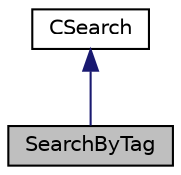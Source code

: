 digraph "SearchByTag"
{
 // LATEX_PDF_SIZE
  edge [fontname="Helvetica",fontsize="10",labelfontname="Helvetica",labelfontsize="10"];
  node [fontname="Helvetica",fontsize="10",shape=record];
  Node1 [label="SearchByTag",height=0.2,width=0.4,color="black", fillcolor="grey75", style="filled", fontcolor="black",tooltip="Class derived from CSearch class, handles only tag search."];
  Node2 -> Node1 [dir="back",color="midnightblue",fontsize="10",style="solid",fontname="Helvetica"];
  Node2 [label="CSearch",height=0.2,width=0.4,color="black", fillcolor="white", style="filled",URL="$classCSearch.html",tooltip="Class that handles searching for files, tags etc."];
}
